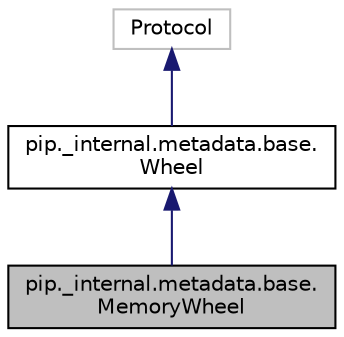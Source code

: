 digraph "pip._internal.metadata.base.MemoryWheel"
{
 // LATEX_PDF_SIZE
  edge [fontname="Helvetica",fontsize="10",labelfontname="Helvetica",labelfontsize="10"];
  node [fontname="Helvetica",fontsize="10",shape=record];
  Node1 [label="pip._internal.metadata.base.\lMemoryWheel",height=0.2,width=0.4,color="black", fillcolor="grey75", style="filled", fontcolor="black",tooltip=" "];
  Node2 -> Node1 [dir="back",color="midnightblue",fontsize="10",style="solid"];
  Node2 [label="pip._internal.metadata.base.\lWheel",height=0.2,width=0.4,color="black", fillcolor="white", style="filled",URL="$classpip_1_1__internal_1_1metadata_1_1base_1_1Wheel.html",tooltip=" "];
  Node3 -> Node2 [dir="back",color="midnightblue",fontsize="10",style="solid"];
  Node3 [label="Protocol",height=0.2,width=0.4,color="grey75", fillcolor="white", style="filled",tooltip=" "];
}
